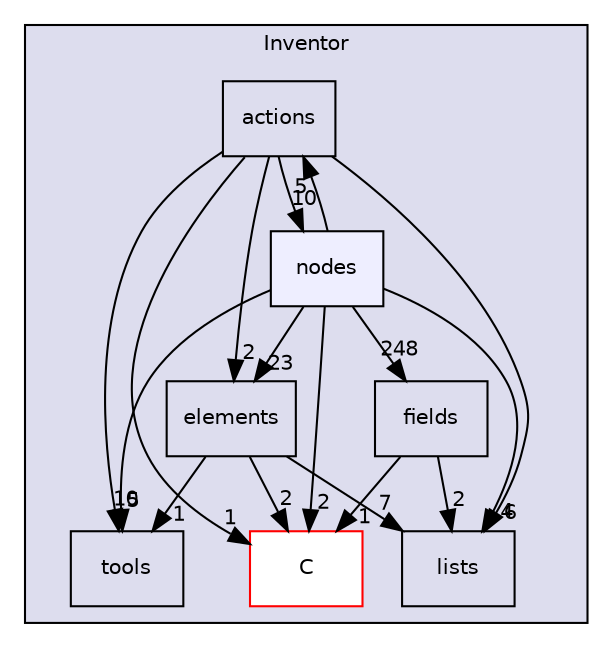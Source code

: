 digraph "include/Inventor/nodes" {
  compound=true
  node [ fontsize="10", fontname="Helvetica"];
  edge [ labelfontsize="10", labelfontname="Helvetica"];
  subgraph clusterdir_469ed70aca823fd8322768ad54869f94 {
    graph [ bgcolor="#ddddee", pencolor="black", label="Inventor" fontname="Helvetica", fontsize="10", URL="dir_469ed70aca823fd8322768ad54869f94.html"]
  dir_16fd29a9f2e6f29d20d173fde4d7c65d [shape=box label="tools" URL="dir_16fd29a9f2e6f29d20d173fde4d7c65d.html"];
  dir_3a848b90e1404780a5d06bb25bf974e3 [shape=box label="fields" URL="dir_3a848b90e1404780a5d06bb25bf974e3.html"];
  dir_4be02981134b54e3e345677ce1882bfe [shape=box label="actions" URL="dir_4be02981134b54e3e345677ce1882bfe.html"];
  dir_4be52554de5475a620e8b38d2057de84 [shape=box label="elements" URL="dir_4be52554de5475a620e8b38d2057de84.html"];
  dir_c926cf464acaebc2091d00c8a935648f [shape=box label="C" fillcolor="white" style="filled" color="red" URL="dir_c926cf464acaebc2091d00c8a935648f.html"];
  dir_ca70c12236109a46e85d75bbee1802dc [shape=box label="lists" URL="dir_ca70c12236109a46e85d75bbee1802dc.html"];
  dir_a1c1d9fc954b6310fc06e1f59b6e0117 [shape=box, label="nodes", style="filled", fillcolor="#eeeeff", pencolor="black", URL="dir_a1c1d9fc954b6310fc06e1f59b6e0117.html"];
  }
  dir_3a848b90e1404780a5d06bb25bf974e3->dir_c926cf464acaebc2091d00c8a935648f [headlabel="1", labeldistance=1.5 headhref="dir_000031_000016.html"];
  dir_3a848b90e1404780a5d06bb25bf974e3->dir_ca70c12236109a46e85d75bbee1802dc [headlabel="2", labeldistance=1.5 headhref="dir_000031_000032.html"];
  dir_a1c1d9fc954b6310fc06e1f59b6e0117->dir_16fd29a9f2e6f29d20d173fde4d7c65d [headlabel="5", labeldistance=1.5 headhref="dir_000038_000043.html"];
  dir_a1c1d9fc954b6310fc06e1f59b6e0117->dir_3a848b90e1404780a5d06bb25bf974e3 [headlabel="248", labeldistance=1.5 headhref="dir_000038_000031.html"];
  dir_a1c1d9fc954b6310fc06e1f59b6e0117->dir_4be02981134b54e3e345677ce1882bfe [headlabel="5", labeldistance=1.5 headhref="dir_000038_000002.html"];
  dir_a1c1d9fc954b6310fc06e1f59b6e0117->dir_4be52554de5475a620e8b38d2057de84 [headlabel="23", labeldistance=1.5 headhref="dir_000038_000027.html"];
  dir_a1c1d9fc954b6310fc06e1f59b6e0117->dir_c926cf464acaebc2091d00c8a935648f [headlabel="2", labeldistance=1.5 headhref="dir_000038_000016.html"];
  dir_a1c1d9fc954b6310fc06e1f59b6e0117->dir_ca70c12236109a46e85d75bbee1802dc [headlabel="4", labeldistance=1.5 headhref="dir_000038_000032.html"];
  dir_4be52554de5475a620e8b38d2057de84->dir_16fd29a9f2e6f29d20d173fde4d7c65d [headlabel="1", labeldistance=1.5 headhref="dir_000027_000043.html"];
  dir_4be52554de5475a620e8b38d2057de84->dir_c926cf464acaebc2091d00c8a935648f [headlabel="2", labeldistance=1.5 headhref="dir_000027_000016.html"];
  dir_4be52554de5475a620e8b38d2057de84->dir_ca70c12236109a46e85d75bbee1802dc [headlabel="7", labeldistance=1.5 headhref="dir_000027_000032.html"];
  dir_4be02981134b54e3e345677ce1882bfe->dir_16fd29a9f2e6f29d20d173fde4d7c65d [headlabel="10", labeldistance=1.5 headhref="dir_000002_000043.html"];
  dir_4be02981134b54e3e345677ce1882bfe->dir_4be52554de5475a620e8b38d2057de84 [headlabel="2", labeldistance=1.5 headhref="dir_000002_000027.html"];
  dir_4be02981134b54e3e345677ce1882bfe->dir_a1c1d9fc954b6310fc06e1f59b6e0117 [headlabel="10", labeldistance=1.5 headhref="dir_000002_000038.html"];
  dir_4be02981134b54e3e345677ce1882bfe->dir_c926cf464acaebc2091d00c8a935648f [headlabel="1", labeldistance=1.5 headhref="dir_000002_000016.html"];
  dir_4be02981134b54e3e345677ce1882bfe->dir_ca70c12236109a46e85d75bbee1802dc [headlabel="6", labeldistance=1.5 headhref="dir_000002_000032.html"];
}
